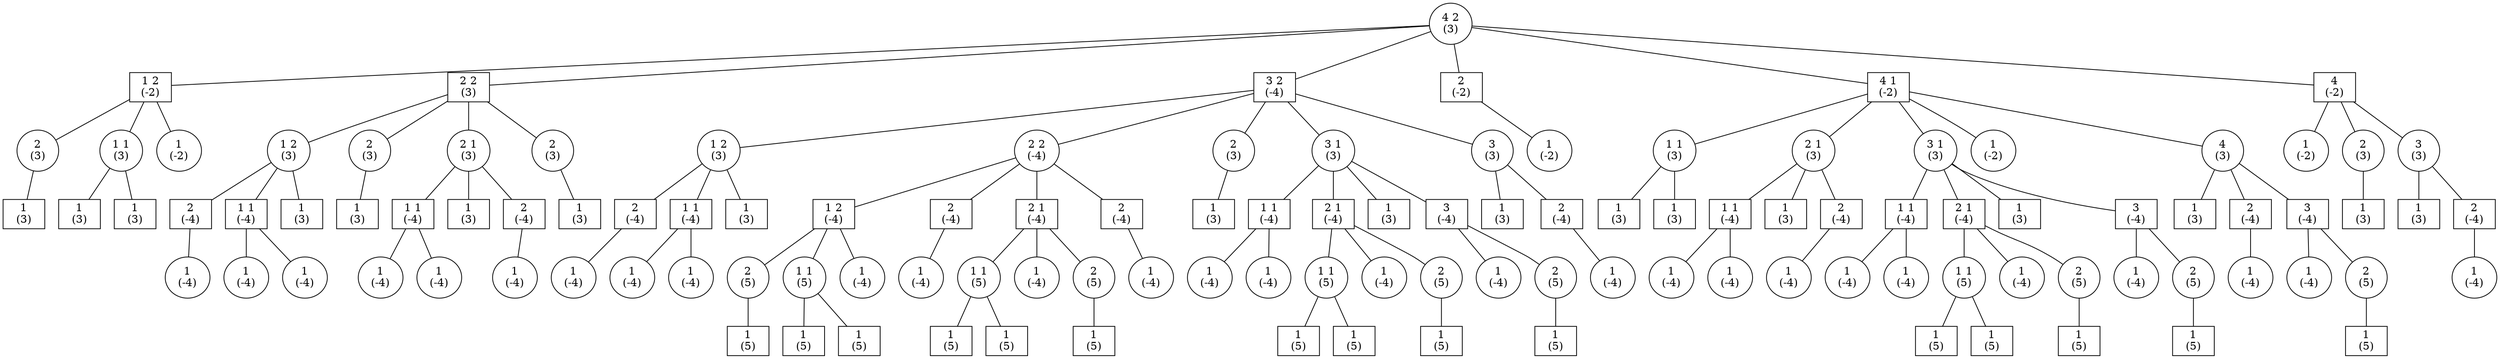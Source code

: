 graph action {
    node_17 -- node_18
    node_18 -- node_19
    node_19 -- node_20
    node_20[shape = record, label = "1\n(3)"]
    node_19[shape = ellipse, label = "2\n(3)"]
    node_18 -- node_21
    node_21 -- node_22
    node_22[shape = record, label = "1\n(3)"]
    node_21 -- node_23
    node_23[shape = record, label = "1\n(3)"]
    node_21[shape = ellipse, label = "1 1\n(3)"]
    node_18 -- node_24
    node_24[shape = ellipse, label = "1\n(-2)"]
    node_18[shape = record, label = "1 2\n(-2)"]
    node_17 -- node_25
    node_25 -- node_26
    node_26 -- node_27
    node_27 -- node_28
    node_28[shape = ellipse, label = "1\n(-4)"]
    node_27[shape = record, label = "2\n(-4)"]
    node_26 -- node_29
    node_29 -- node_30
    node_30[shape = ellipse, label = "1\n(-4)"]
    node_29 -- node_31
    node_31[shape = ellipse, label = "1\n(-4)"]
    node_29[shape = record, label = "1 1\n(-4)"]
    node_26 -- node_32
    node_32[shape = record, label = "1\n(3)"]
    node_26[shape = ellipse, label = "1 2\n(3)"]
    node_25 -- node_33
    node_33 -- node_34
    node_34[shape = record, label = "1\n(3)"]
    node_33[shape = ellipse, label = "2\n(3)"]
    node_25 -- node_35
    node_35 -- node_36
    node_36 -- node_37
    node_37[shape = ellipse, label = "1\n(-4)"]
    node_36 -- node_38
    node_38[shape = ellipse, label = "1\n(-4)"]
    node_36[shape = record, label = "1 1\n(-4)"]
    node_35 -- node_39
    node_39[shape = record, label = "1\n(3)"]
    node_35 -- node_40
    node_40 -- node_41
    node_41[shape = ellipse, label = "1\n(-4)"]
    node_40[shape = record, label = "2\n(-4)"]
    node_35[shape = ellipse, label = "2 1\n(3)"]
    node_25 -- node_42
    node_42 -- node_43
    node_43[shape = record, label = "1\n(3)"]
    node_42[shape = ellipse, label = "2\n(3)"]
    node_25[shape = record, label = "2 2\n(3)"]
    node_17 -- node_44
    node_44 -- node_45
    node_45 -- node_46
    node_46 -- node_47
    node_47[shape = ellipse, label = "1\n(-4)"]
    node_46[shape = record, label = "2\n(-4)"]
    node_45 -- node_48
    node_48 -- node_49
    node_49[shape = ellipse, label = "1\n(-4)"]
    node_48 -- node_50
    node_50[shape = ellipse, label = "1\n(-4)"]
    node_48[shape = record, label = "1 1\n(-4)"]
    node_45 -- node_51
    node_51[shape = record, label = "1\n(3)"]
    node_45[shape = ellipse, label = "1 2\n(3)"]
    node_44 -- node_52
    node_52 -- node_53
    node_53 -- node_54
    node_54 -- node_55
    node_55[shape = record, label = "1\n(5)"]
    node_54[shape = ellipse, label = "2\n(5)"]
    node_53 -- node_56
    node_56 -- node_57
    node_57[shape = record, label = "1\n(5)"]
    node_56 -- node_58
    node_58[shape = record, label = "1\n(5)"]
    node_56[shape = ellipse, label = "1 1\n(5)"]
    node_53 -- node_59
    node_59[shape = ellipse, label = "1\n(-4)"]
    node_53[shape = record, label = "1 2\n(-4)"]
    node_52 -- node_60
    node_60 -- node_61
    node_61[shape = ellipse, label = "1\n(-4)"]
    node_60[shape = record, label = "2\n(-4)"]
    node_52 -- node_62
    node_62 -- node_63
    node_63 -- node_64
    node_64[shape = record, label = "1\n(5)"]
    node_63 -- node_65
    node_65[shape = record, label = "1\n(5)"]
    node_63[shape = ellipse, label = "1 1\n(5)"]
    node_62 -- node_66
    node_66[shape = ellipse, label = "1\n(-4)"]
    node_62 -- node_67
    node_67 -- node_68
    node_68[shape = record, label = "1\n(5)"]
    node_67[shape = ellipse, label = "2\n(5)"]
    node_62[shape = record, label = "2 1\n(-4)"]
    node_52 -- node_69
    node_69 -- node_70
    node_70[shape = ellipse, label = "1\n(-4)"]
    node_69[shape = record, label = "2\n(-4)"]
    node_52[shape = ellipse, label = "2 2\n(-4)"]
    node_44 -- node_71
    node_71 -- node_72
    node_72[shape = record, label = "1\n(3)"]
    node_71[shape = ellipse, label = "2\n(3)"]
    node_44 -- node_73
    node_73 -- node_74
    node_74 -- node_75
    node_75[shape = ellipse, label = "1\n(-4)"]
    node_74 -- node_76
    node_76[shape = ellipse, label = "1\n(-4)"]
    node_74[shape = record, label = "1 1\n(-4)"]
    node_73 -- node_77
    node_77 -- node_78
    node_78 -- node_79
    node_79[shape = record, label = "1\n(5)"]
    node_78 -- node_80
    node_80[shape = record, label = "1\n(5)"]
    node_78[shape = ellipse, label = "1 1\n(5)"]
    node_77 -- node_81
    node_81[shape = ellipse, label = "1\n(-4)"]
    node_77 -- node_82
    node_82 -- node_83
    node_83[shape = record, label = "1\n(5)"]
    node_82[shape = ellipse, label = "2\n(5)"]
    node_77[shape = record, label = "2 1\n(-4)"]
    node_73 -- node_84
    node_84[shape = record, label = "1\n(3)"]
    node_73 -- node_85
    node_85 -- node_86
    node_86[shape = ellipse, label = "1\n(-4)"]
    node_85 -- node_87
    node_87 -- node_88
    node_88[shape = record, label = "1\n(5)"]
    node_87[shape = ellipse, label = "2\n(5)"]
    node_85[shape = record, label = "3\n(-4)"]
    node_73[shape = ellipse, label = "3 1\n(3)"]
    node_44 -- node_89
    node_89 -- node_90
    node_90[shape = record, label = "1\n(3)"]
    node_89 -- node_91
    node_91 -- node_92
    node_92[shape = ellipse, label = "1\n(-4)"]
    node_91[shape = record, label = "2\n(-4)"]
    node_89[shape = ellipse, label = "3\n(3)"]
    node_44[shape = record, label = "3 2\n(-4)"]
    node_17 -- node_93
    node_93 -- node_94
    node_94[shape = ellipse, label = "1\n(-2)"]
    node_93[shape = record, label = "2\n(-2)"]
    node_17 -- node_95
    node_95 -- node_96
    node_96 -- node_97
    node_97[shape = record, label = "1\n(3)"]
    node_96 -- node_98
    node_98[shape = record, label = "1\n(3)"]
    node_96[shape = ellipse, label = "1 1\n(3)"]
    node_95 -- node_99
    node_99 -- node_100
    node_100 -- node_101
    node_101[shape = ellipse, label = "1\n(-4)"]
    node_100 -- node_102
    node_102[shape = ellipse, label = "1\n(-4)"]
    node_100[shape = record, label = "1 1\n(-4)"]
    node_99 -- node_103
    node_103[shape = record, label = "1\n(3)"]
    node_99 -- node_104
    node_104 -- node_105
    node_105[shape = ellipse, label = "1\n(-4)"]
    node_104[shape = record, label = "2\n(-4)"]
    node_99[shape = ellipse, label = "2 1\n(3)"]
    node_95 -- node_106
    node_106 -- node_107
    node_107 -- node_108
    node_108[shape = ellipse, label = "1\n(-4)"]
    node_107 -- node_109
    node_109[shape = ellipse, label = "1\n(-4)"]
    node_107[shape = record, label = "1 1\n(-4)"]
    node_106 -- node_110
    node_110 -- node_111
    node_111 -- node_112
    node_112[shape = record, label = "1\n(5)"]
    node_111 -- node_113
    node_113[shape = record, label = "1\n(5)"]
    node_111[shape = ellipse, label = "1 1\n(5)"]
    node_110 -- node_114
    node_114[shape = ellipse, label = "1\n(-4)"]
    node_110 -- node_115
    node_115 -- node_116
    node_116[shape = record, label = "1\n(5)"]
    node_115[shape = ellipse, label = "2\n(5)"]
    node_110[shape = record, label = "2 1\n(-4)"]
    node_106 -- node_117
    node_117[shape = record, label = "1\n(3)"]
    node_106 -- node_118
    node_118 -- node_119
    node_119[shape = ellipse, label = "1\n(-4)"]
    node_118 -- node_120
    node_120 -- node_121
    node_121[shape = record, label = "1\n(5)"]
    node_120[shape = ellipse, label = "2\n(5)"]
    node_118[shape = record, label = "3\n(-4)"]
    node_106[shape = ellipse, label = "3 1\n(3)"]
    node_95 -- node_122
    node_122[shape = ellipse, label = "1\n(-2)"]
    node_95 -- node_123
    node_123 -- node_124
    node_124[shape = record, label = "1\n(3)"]
    node_123 -- node_125
    node_125 -- node_126
    node_126[shape = ellipse, label = "1\n(-4)"]
    node_125[shape = record, label = "2\n(-4)"]
    node_123 -- node_127
    node_127 -- node_128
    node_128[shape = ellipse, label = "1\n(-4)"]
    node_127 -- node_129
    node_129 -- node_130
    node_130[shape = record, label = "1\n(5)"]
    node_129[shape = ellipse, label = "2\n(5)"]
    node_127[shape = record, label = "3\n(-4)"]
    node_123[shape = ellipse, label = "4\n(3)"]
    node_95[shape = record, label = "4 1\n(-2)"]
    node_17 -- node_131
    node_131 -- node_132
    node_132[shape = ellipse, label = "1\n(-2)"]
    node_131 -- node_133
    node_133 -- node_134
    node_134[shape = record, label = "1\n(3)"]
    node_133[shape = ellipse, label = "2\n(3)"]
    node_131 -- node_135
    node_135 -- node_136
    node_136[shape = record, label = "1\n(3)"]
    node_135 -- node_137
    node_137 -- node_138
    node_138[shape = ellipse, label = "1\n(-4)"]
    node_137[shape = record, label = "2\n(-4)"]
    node_135[shape = ellipse, label = "3\n(3)"]
    node_131[shape = record, label = "4\n(-2)"]
    node_17[shape = ellipse, label = "4 2\n(3)"]
}
